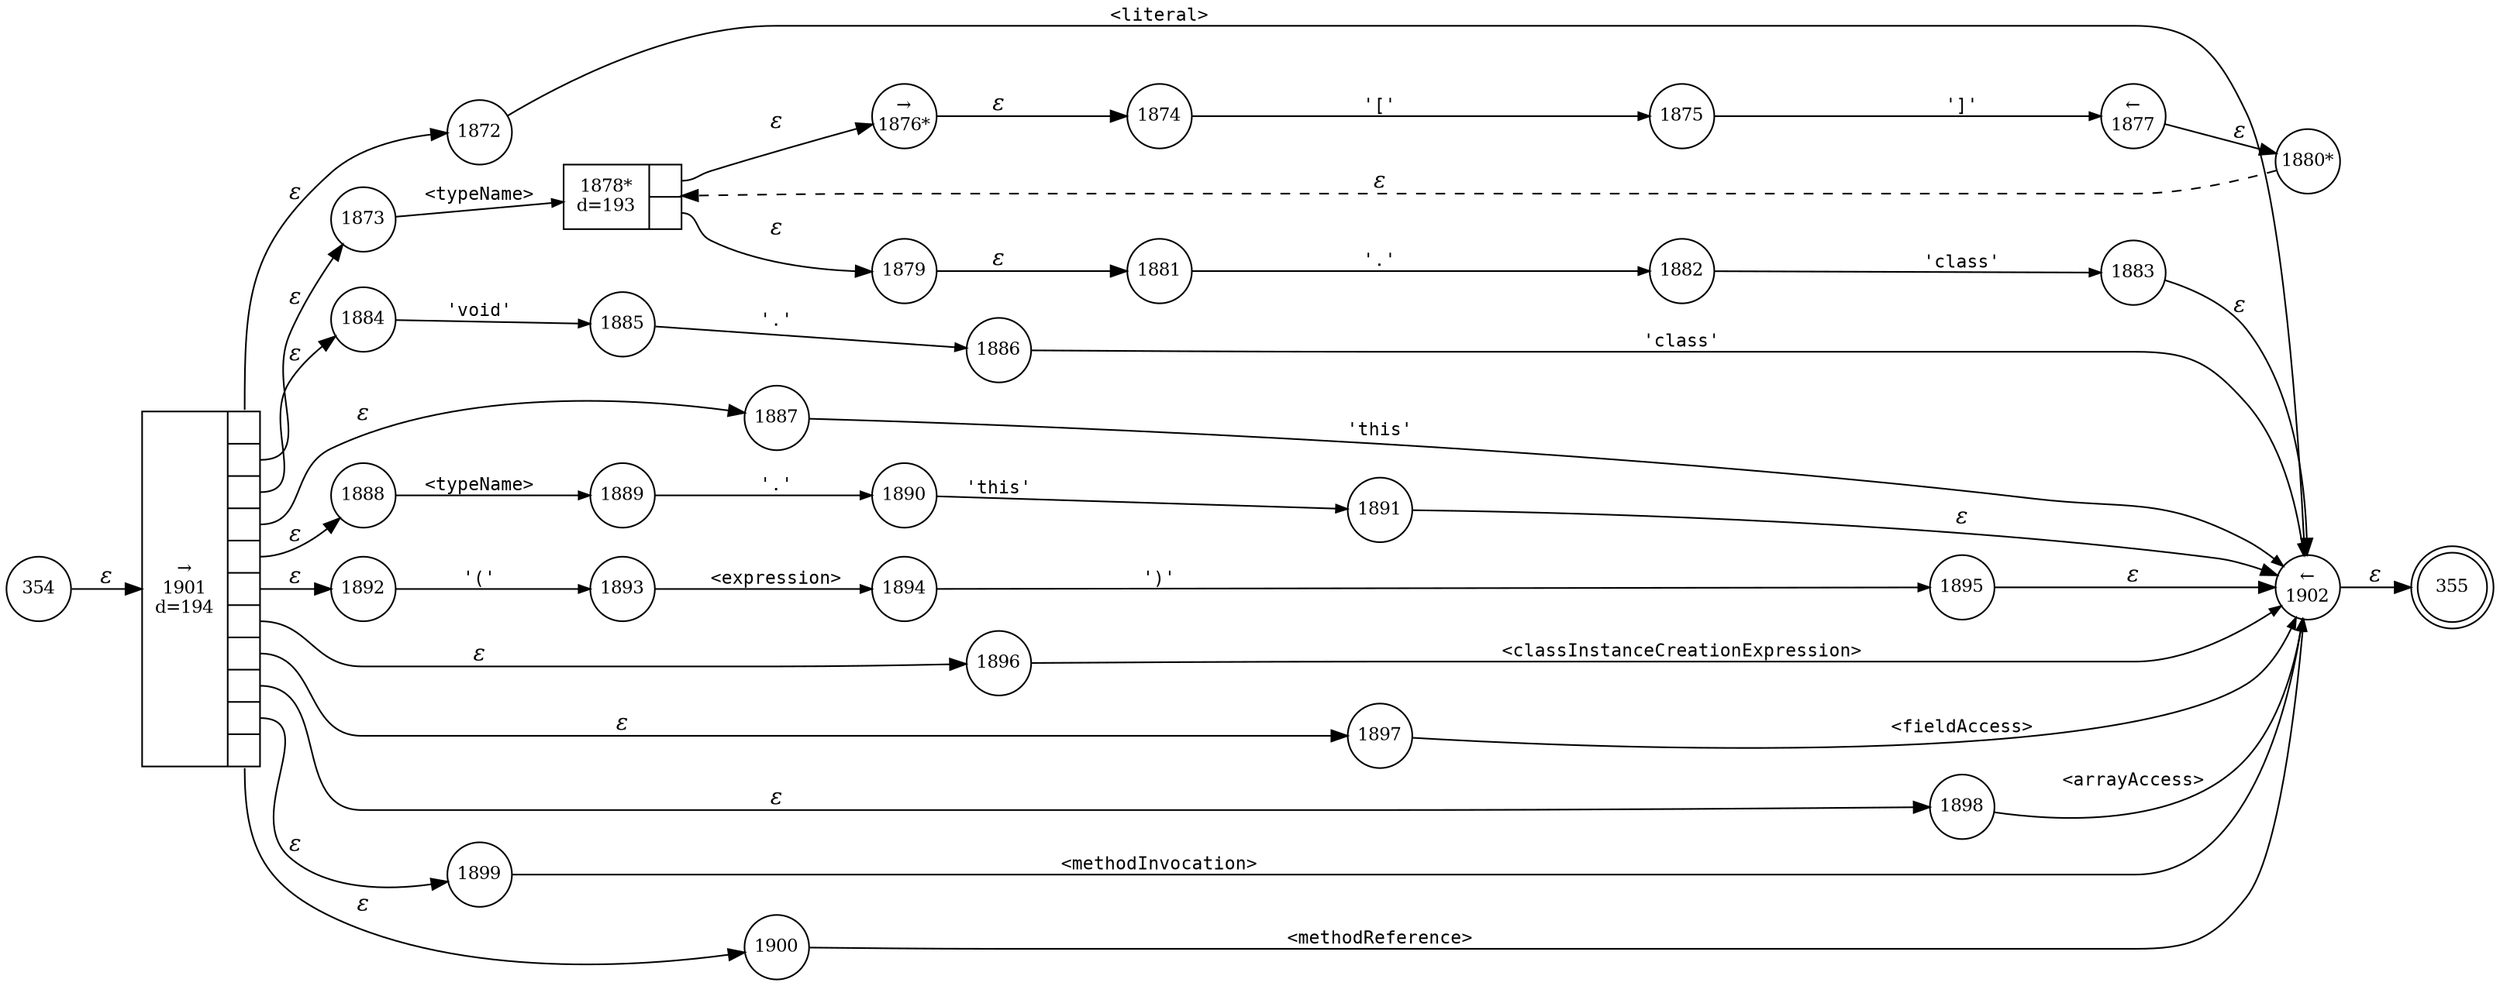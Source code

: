 digraph ATN {
rankdir=LR;
s355[fontsize=11, label="355", shape=doublecircle, fixedsize=true, width=.6];
s1872[fontsize=11,label="1872", shape=circle, fixedsize=true, width=.55, peripheries=1];
s1873[fontsize=11,label="1873", shape=circle, fixedsize=true, width=.55, peripheries=1];
s1874[fontsize=11,label="1874", shape=circle, fixedsize=true, width=.55, peripheries=1];
s1875[fontsize=11,label="1875", shape=circle, fixedsize=true, width=.55, peripheries=1];
s1876[fontsize=11,label="&rarr;\n1876*", shape=circle, fixedsize=true, width=.55, peripheries=1];
s1877[fontsize=11,label="&larr;\n1877", shape=circle, fixedsize=true, width=.55, peripheries=1];
s1878[fontsize=11,label="{1878*\nd=193|{<p0>|<p1>}}", shape=record, fixedsize=false, peripheries=1];
s1879[fontsize=11,label="1879", shape=circle, fixedsize=true, width=.55, peripheries=1];
s1880[fontsize=11,label="1880*", shape=circle, fixedsize=true, width=.55, peripheries=1];
s1881[fontsize=11,label="1881", shape=circle, fixedsize=true, width=.55, peripheries=1];
s1882[fontsize=11,label="1882", shape=circle, fixedsize=true, width=.55, peripheries=1];
s1883[fontsize=11,label="1883", shape=circle, fixedsize=true, width=.55, peripheries=1];
s1884[fontsize=11,label="1884", shape=circle, fixedsize=true, width=.55, peripheries=1];
s1885[fontsize=11,label="1885", shape=circle, fixedsize=true, width=.55, peripheries=1];
s1886[fontsize=11,label="1886", shape=circle, fixedsize=true, width=.55, peripheries=1];
s1887[fontsize=11,label="1887", shape=circle, fixedsize=true, width=.55, peripheries=1];
s1888[fontsize=11,label="1888", shape=circle, fixedsize=true, width=.55, peripheries=1];
s1889[fontsize=11,label="1889", shape=circle, fixedsize=true, width=.55, peripheries=1];
s354[fontsize=11,label="354", shape=circle, fixedsize=true, width=.55, peripheries=1];
s1890[fontsize=11,label="1890", shape=circle, fixedsize=true, width=.55, peripheries=1];
s1891[fontsize=11,label="1891", shape=circle, fixedsize=true, width=.55, peripheries=1];
s1892[fontsize=11,label="1892", shape=circle, fixedsize=true, width=.55, peripheries=1];
s1893[fontsize=11,label="1893", shape=circle, fixedsize=true, width=.55, peripheries=1];
s1894[fontsize=11,label="1894", shape=circle, fixedsize=true, width=.55, peripheries=1];
s1895[fontsize=11,label="1895", shape=circle, fixedsize=true, width=.55, peripheries=1];
s1896[fontsize=11,label="1896", shape=circle, fixedsize=true, width=.55, peripheries=1];
s1897[fontsize=11,label="1897", shape=circle, fixedsize=true, width=.55, peripheries=1];
s1898[fontsize=11,label="1898", shape=circle, fixedsize=true, width=.55, peripheries=1];
s1899[fontsize=11,label="1899", shape=circle, fixedsize=true, width=.55, peripheries=1];
s1900[fontsize=11,label="1900", shape=circle, fixedsize=true, width=.55, peripheries=1];
s1901[fontsize=11,label="{&rarr;\n1901\nd=194|{<p0>|<p1>|<p2>|<p3>|<p4>|<p5>|<p6>|<p7>|<p8>|<p9>|<p10>}}", shape=record, fixedsize=false, peripheries=1];
s1902[fontsize=11,label="&larr;\n1902", shape=circle, fixedsize=true, width=.55, peripheries=1];
s354 -> s1901 [fontname="Times-Italic", label="&epsilon;"];
s1901:p0 -> s1872 [fontname="Times-Italic", label="&epsilon;"];
s1901:p1 -> s1873 [fontname="Times-Italic", label="&epsilon;"];
s1901:p2 -> s1884 [fontname="Times-Italic", label="&epsilon;"];
s1901:p3 -> s1887 [fontname="Times-Italic", label="&epsilon;"];
s1901:p4 -> s1888 [fontname="Times-Italic", label="&epsilon;"];
s1901:p5 -> s1892 [fontname="Times-Italic", label="&epsilon;"];
s1901:p6 -> s1896 [fontname="Times-Italic", label="&epsilon;"];
s1901:p7 -> s1897 [fontname="Times-Italic", label="&epsilon;"];
s1901:p8 -> s1898 [fontname="Times-Italic", label="&epsilon;"];
s1901:p9 -> s1899 [fontname="Times-Italic", label="&epsilon;"];
s1901:p10 -> s1900 [fontname="Times-Italic", label="&epsilon;"];
s1872 -> s1902 [fontsize=11, fontname="Courier", arrowsize=.7, label = "<literal>", arrowhead = normal];
s1873 -> s1878 [fontsize=11, fontname="Courier", arrowsize=.7, label = "<typeName>", arrowhead = normal];
s1884 -> s1885 [fontsize=11, fontname="Courier", arrowsize=.7, label = "'void'", arrowhead = normal];
s1887 -> s1902 [fontsize=11, fontname="Courier", arrowsize=.7, label = "'this'", arrowhead = normal];
s1888 -> s1889 [fontsize=11, fontname="Courier", arrowsize=.7, label = "<typeName>", arrowhead = normal];
s1892 -> s1893 [fontsize=11, fontname="Courier", arrowsize=.7, label = "'('", arrowhead = normal];
s1896 -> s1902 [fontsize=11, fontname="Courier", arrowsize=.7, label = "<classInstanceCreationExpression>", arrowhead = normal];
s1897 -> s1902 [fontsize=11, fontname="Courier", arrowsize=.7, label = "<fieldAccess>", arrowhead = normal];
s1898 -> s1902 [fontsize=11, fontname="Courier", arrowsize=.7, label = "<arrayAccess>", arrowhead = normal];
s1899 -> s1902 [fontsize=11, fontname="Courier", arrowsize=.7, label = "<methodInvocation>", arrowhead = normal];
s1900 -> s1902 [fontsize=11, fontname="Courier", arrowsize=.7, label = "<methodReference>", arrowhead = normal];
s1902 -> s355 [fontname="Times-Italic", label="&epsilon;"];
s1878:p0 -> s1876 [fontname="Times-Italic", label="&epsilon;"];
s1878:p1 -> s1879 [fontname="Times-Italic", label="&epsilon;"];
s1885 -> s1886 [fontsize=11, fontname="Courier", arrowsize=.7, label = "'.'", arrowhead = normal];
s1889 -> s1890 [fontsize=11, fontname="Courier", arrowsize=.7, label = "'.'", arrowhead = normal];
s1893 -> s1894 [fontsize=11, fontname="Courier", arrowsize=.7, label = "<expression>", arrowhead = normal];
s1876 -> s1874 [fontname="Times-Italic", label="&epsilon;"];
s1879 -> s1881 [fontname="Times-Italic", label="&epsilon;"];
s1886 -> s1902 [fontsize=11, fontname="Courier", arrowsize=.7, label = "'class'", arrowhead = normal];
s1890 -> s1891 [fontsize=11, fontname="Courier", arrowsize=.7, label = "'this'", arrowhead = normal];
s1894 -> s1895 [fontsize=11, fontname="Courier", arrowsize=.7, label = "')'", arrowhead = normal];
s1874 -> s1875 [fontsize=11, fontname="Courier", arrowsize=.7, label = "'['", arrowhead = normal];
s1881 -> s1882 [fontsize=11, fontname="Courier", arrowsize=.7, label = "'.'", arrowhead = normal];
s1891 -> s1902 [fontname="Times-Italic", label="&epsilon;"];
s1895 -> s1902 [fontname="Times-Italic", label="&epsilon;"];
s1875 -> s1877 [fontsize=11, fontname="Courier", arrowsize=.7, label = "']'", arrowhead = normal];
s1882 -> s1883 [fontsize=11, fontname="Courier", arrowsize=.7, label = "'class'", arrowhead = normal];
s1877 -> s1880 [fontname="Times-Italic", label="&epsilon;"];
s1883 -> s1902 [fontname="Times-Italic", label="&epsilon;"];
s1880 -> s1878 [fontname="Times-Italic", label="&epsilon;", style="dashed"];
}